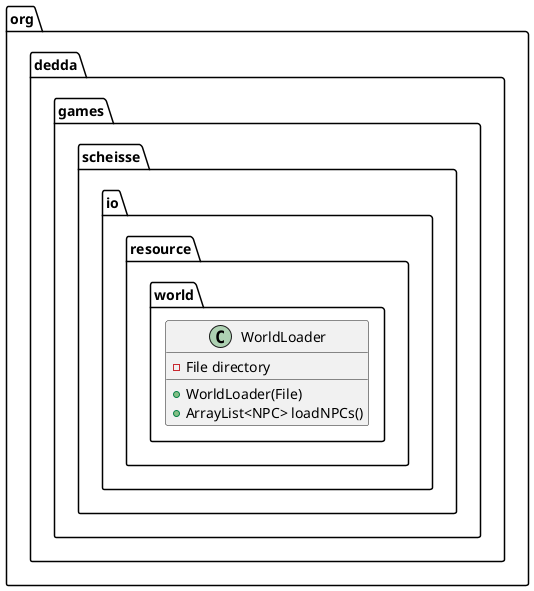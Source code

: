 @startuml
class org.dedda.games.scheisse.io.resource.world.WorldLoader{
    - File directory
    + WorldLoader(File)
    + ArrayList<NPC> loadNPCs()
}
@enduml